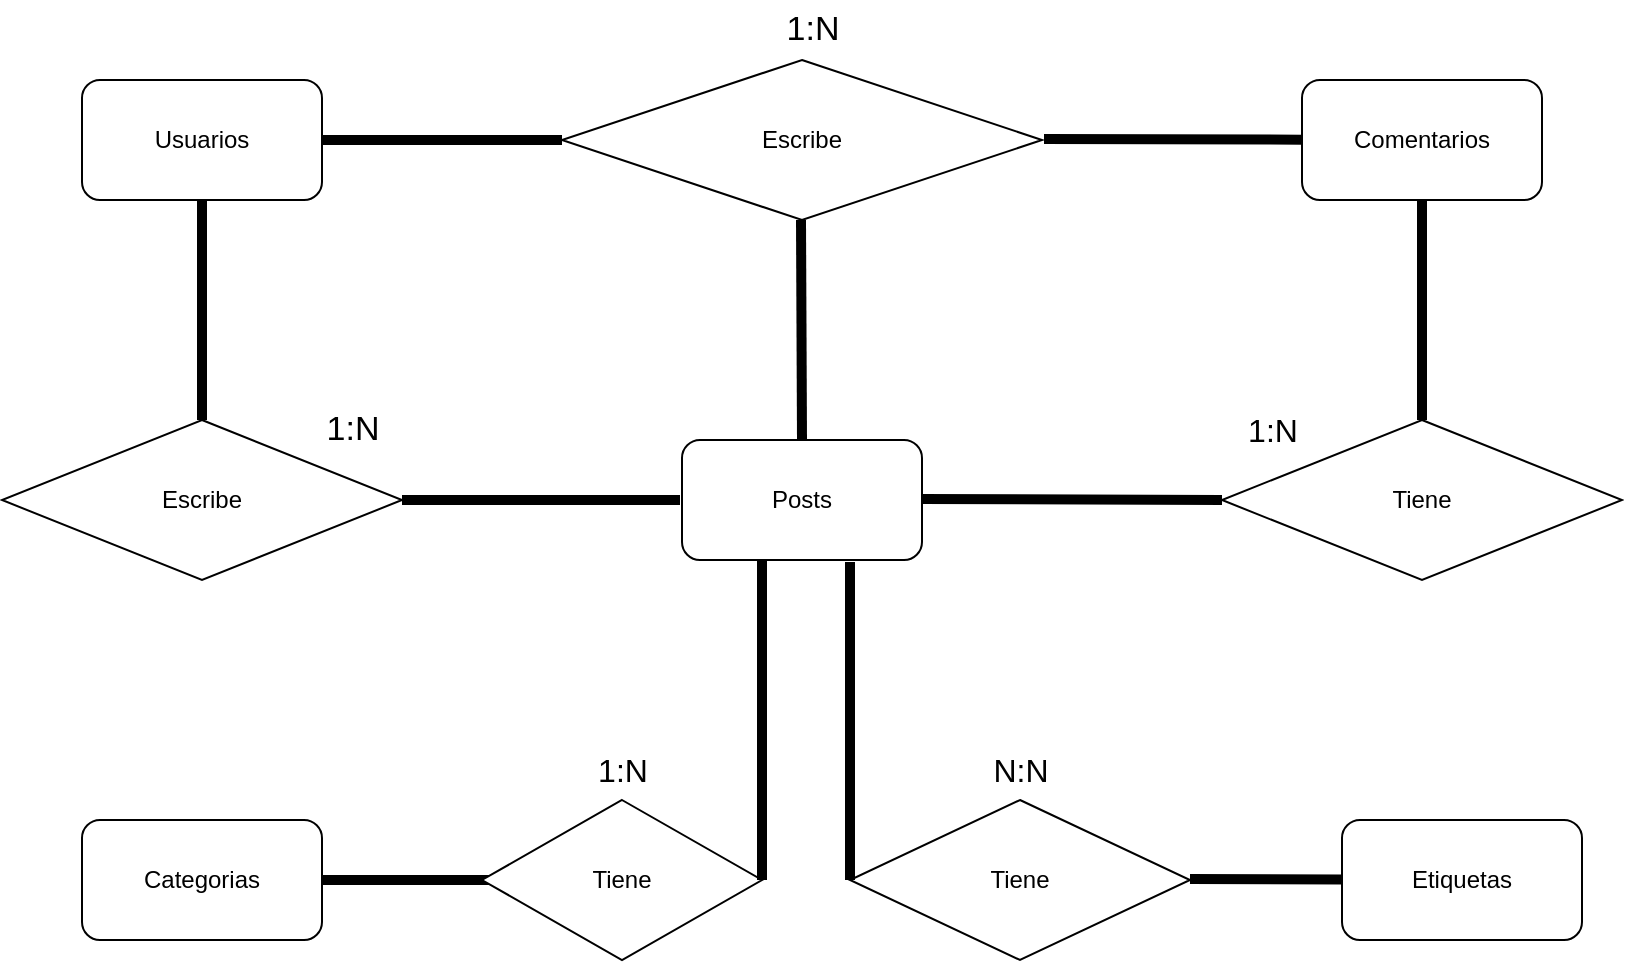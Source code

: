 <mxfile version="22.1.11" type="github">
  <diagram name="Página-1" id="mDbjD2aPrkbCkiiDM5mZ">
    <mxGraphModel dx="1434" dy="820" grid="1" gridSize="10" guides="1" tooltips="1" connect="1" arrows="1" fold="1" page="1" pageScale="1" pageWidth="827" pageHeight="1169" math="0" shadow="0">
      <root>
        <mxCell id="0" />
        <mxCell id="1" parent="0" />
        <mxCell id="Oi85JYLO62_tei0cO8lR-1" value="Usuarios" style="rounded=1;whiteSpace=wrap;html=1;" vertex="1" parent="1">
          <mxGeometry x="40" y="100" width="120" height="60" as="geometry" />
        </mxCell>
        <mxCell id="Oi85JYLO62_tei0cO8lR-4" value="Escribe" style="rhombus;whiteSpace=wrap;html=1;" vertex="1" parent="1">
          <mxGeometry x="280" y="90" width="240" height="80" as="geometry" />
        </mxCell>
        <mxCell id="Oi85JYLO62_tei0cO8lR-5" value="Comentarios" style="rounded=1;whiteSpace=wrap;html=1;" vertex="1" parent="1">
          <mxGeometry x="650" y="100" width="120" height="60" as="geometry" />
        </mxCell>
        <mxCell id="Oi85JYLO62_tei0cO8lR-7" value="Tiene" style="rhombus;whiteSpace=wrap;html=1;" vertex="1" parent="1">
          <mxGeometry x="610" y="270" width="200" height="80" as="geometry" />
        </mxCell>
        <mxCell id="Oi85JYLO62_tei0cO8lR-9" value="Escribe" style="rhombus;whiteSpace=wrap;html=1;" vertex="1" parent="1">
          <mxGeometry y="270" width="200" height="80" as="geometry" />
        </mxCell>
        <mxCell id="Oi85JYLO62_tei0cO8lR-10" value="Posts" style="rounded=1;whiteSpace=wrap;html=1;" vertex="1" parent="1">
          <mxGeometry x="340" y="280" width="120" height="60" as="geometry" />
        </mxCell>
        <mxCell id="Oi85JYLO62_tei0cO8lR-20" value="" style="endArrow=none;html=1;rounded=0;strokeWidth=5;exitX=1;exitY=0.5;exitDx=0;exitDy=0;" edge="1" parent="1" source="Oi85JYLO62_tei0cO8lR-9">
          <mxGeometry width="50" height="50" relative="1" as="geometry">
            <mxPoint x="209" y="310" as="sourcePoint" />
            <mxPoint x="339" y="310" as="targetPoint" />
          </mxGeometry>
        </mxCell>
        <mxCell id="Oi85JYLO62_tei0cO8lR-21" value="" style="endArrow=none;html=1;rounded=0;entryX=0.5;entryY=1;entryDx=0;entryDy=0;strokeWidth=5;" edge="1" parent="1" target="Oi85JYLO62_tei0cO8lR-1">
          <mxGeometry width="50" height="50" relative="1" as="geometry">
            <mxPoint x="100" y="270" as="sourcePoint" />
            <mxPoint x="150" y="220" as="targetPoint" />
          </mxGeometry>
        </mxCell>
        <mxCell id="Oi85JYLO62_tei0cO8lR-23" value="" style="endArrow=none;html=1;rounded=0;entryX=0;entryY=0.5;entryDx=0;entryDy=0;strokeWidth=5;" edge="1" parent="1" target="Oi85JYLO62_tei0cO8lR-4">
          <mxGeometry width="50" height="50" relative="1" as="geometry">
            <mxPoint x="160" y="130" as="sourcePoint" />
            <mxPoint x="210" y="80" as="targetPoint" />
          </mxGeometry>
        </mxCell>
        <mxCell id="Oi85JYLO62_tei0cO8lR-24" value="" style="endArrow=none;html=1;rounded=0;strokeWidth=5;" edge="1" parent="1" target="Oi85JYLO62_tei0cO8lR-5">
          <mxGeometry width="50" height="50" relative="1" as="geometry">
            <mxPoint x="521" y="129.5" as="sourcePoint" />
            <mxPoint x="641" y="129.5" as="targetPoint" />
          </mxGeometry>
        </mxCell>
        <mxCell id="Oi85JYLO62_tei0cO8lR-25" value="" style="endArrow=none;html=1;rounded=0;entryX=0;entryY=0.5;entryDx=0;entryDy=0;strokeWidth=5;" edge="1" parent="1" target="Oi85JYLO62_tei0cO8lR-7">
          <mxGeometry width="50" height="50" relative="1" as="geometry">
            <mxPoint x="460" y="309.5" as="sourcePoint" />
            <mxPoint x="580" y="309.5" as="targetPoint" />
          </mxGeometry>
        </mxCell>
        <mxCell id="Oi85JYLO62_tei0cO8lR-26" value="" style="endArrow=none;html=1;rounded=0;entryX=0.5;entryY=0;entryDx=0;entryDy=0;strokeWidth=5;exitX=0.5;exitY=1;exitDx=0;exitDy=0;" edge="1" parent="1" source="Oi85JYLO62_tei0cO8lR-5" target="Oi85JYLO62_tei0cO8lR-7">
          <mxGeometry width="50" height="50" relative="1" as="geometry">
            <mxPoint x="700" y="160" as="sourcePoint" />
            <mxPoint x="820" y="160" as="targetPoint" />
          </mxGeometry>
        </mxCell>
        <mxCell id="Oi85JYLO62_tei0cO8lR-27" value="" style="endArrow=none;html=1;rounded=0;strokeWidth=5;entryX=0.5;entryY=0;entryDx=0;entryDy=0;" edge="1" parent="1" target="Oi85JYLO62_tei0cO8lR-10">
          <mxGeometry width="50" height="50" relative="1" as="geometry">
            <mxPoint x="399.5" y="170" as="sourcePoint" />
            <mxPoint x="399.5" y="260" as="targetPoint" />
          </mxGeometry>
        </mxCell>
        <mxCell id="Oi85JYLO62_tei0cO8lR-28" value="Categorias" style="rounded=1;whiteSpace=wrap;html=1;" vertex="1" parent="1">
          <mxGeometry x="40" y="470" width="120" height="60" as="geometry" />
        </mxCell>
        <mxCell id="Oi85JYLO62_tei0cO8lR-29" value="" style="endArrow=none;html=1;rounded=0;strokeWidth=5;" edge="1" parent="1">
          <mxGeometry width="50" height="50" relative="1" as="geometry">
            <mxPoint x="160" y="500" as="sourcePoint" />
            <mxPoint x="250" y="500" as="targetPoint" />
          </mxGeometry>
        </mxCell>
        <mxCell id="Oi85JYLO62_tei0cO8lR-30" value="Tiene" style="rhombus;whiteSpace=wrap;html=1;" vertex="1" parent="1">
          <mxGeometry x="240" y="460" width="140" height="80" as="geometry" />
        </mxCell>
        <mxCell id="Oi85JYLO62_tei0cO8lR-31" value="" style="endArrow=none;html=1;rounded=0;strokeWidth=5;exitX=1;exitY=0.5;exitDx=0;exitDy=0;" edge="1" parent="1" source="Oi85JYLO62_tei0cO8lR-30">
          <mxGeometry width="50" height="50" relative="1" as="geometry">
            <mxPoint x="380" y="495" as="sourcePoint" />
            <mxPoint x="380" y="340" as="targetPoint" />
          </mxGeometry>
        </mxCell>
        <mxCell id="Oi85JYLO62_tei0cO8lR-33" value="Tiene" style="rhombus;whiteSpace=wrap;html=1;" vertex="1" parent="1">
          <mxGeometry x="424" y="460" width="170" height="80" as="geometry" />
        </mxCell>
        <mxCell id="Oi85JYLO62_tei0cO8lR-34" value="" style="endArrow=none;html=1;rounded=0;strokeWidth=5;" edge="1" parent="1" target="Oi85JYLO62_tei0cO8lR-35">
          <mxGeometry width="50" height="50" relative="1" as="geometry">
            <mxPoint x="594" y="499.5" as="sourcePoint" />
            <mxPoint x="664" y="499.5" as="targetPoint" />
          </mxGeometry>
        </mxCell>
        <mxCell id="Oi85JYLO62_tei0cO8lR-35" value="Etiquetas" style="rounded=1;whiteSpace=wrap;html=1;" vertex="1" parent="1">
          <mxGeometry x="670" y="470" width="120" height="60" as="geometry" />
        </mxCell>
        <mxCell id="Oi85JYLO62_tei0cO8lR-36" value="" style="endArrow=none;html=1;rounded=0;entryX=0.7;entryY=1.017;entryDx=0;entryDy=0;entryPerimeter=0;strokeWidth=5;" edge="1" parent="1" target="Oi85JYLO62_tei0cO8lR-10">
          <mxGeometry width="50" height="50" relative="1" as="geometry">
            <mxPoint x="424" y="500" as="sourcePoint" />
            <mxPoint x="474" y="450" as="targetPoint" />
          </mxGeometry>
        </mxCell>
        <mxCell id="Oi85JYLO62_tei0cO8lR-37" value="&lt;font style=&quot;font-size: 17px;&quot;&gt;1:N&lt;/font&gt;" style="text;html=1;align=center;verticalAlign=middle;resizable=0;points=[];autosize=1;strokeColor=none;fillColor=none;strokeWidth=6;" vertex="1" parent="1">
          <mxGeometry x="380" y="60" width="50" height="30" as="geometry" />
        </mxCell>
        <mxCell id="Oi85JYLO62_tei0cO8lR-38" value="&lt;font style=&quot;font-size: 16px;&quot;&gt;1:N&lt;/font&gt;" style="text;html=1;align=center;verticalAlign=middle;resizable=0;points=[];autosize=1;strokeColor=none;fillColor=none;strokeWidth=6;" vertex="1" parent="1">
          <mxGeometry x="285" y="430" width="50" height="30" as="geometry" />
        </mxCell>
        <mxCell id="Oi85JYLO62_tei0cO8lR-39" value="&lt;font style=&quot;font-size: 16px;&quot;&gt;1:N&lt;/font&gt;" style="text;html=1;align=center;verticalAlign=middle;resizable=0;points=[];autosize=1;strokeColor=none;fillColor=none;strokeWidth=6;" vertex="1" parent="1">
          <mxGeometry x="610" y="260" width="50" height="30" as="geometry" />
        </mxCell>
        <mxCell id="Oi85JYLO62_tei0cO8lR-40" value="&lt;font style=&quot;font-size: 17px;&quot;&gt;1:N&lt;/font&gt;" style="text;html=1;align=center;verticalAlign=middle;resizable=0;points=[];autosize=1;strokeColor=none;fillColor=none;strokeWidth=6;" vertex="1" parent="1">
          <mxGeometry x="150" y="260" width="50" height="30" as="geometry" />
        </mxCell>
        <mxCell id="Oi85JYLO62_tei0cO8lR-42" value="&lt;font style=&quot;font-size: 16px;&quot;&gt;N:N&lt;/font&gt;" style="text;html=1;align=center;verticalAlign=middle;resizable=0;points=[];autosize=1;strokeColor=none;fillColor=none;" vertex="1" parent="1">
          <mxGeometry x="484" y="430" width="50" height="30" as="geometry" />
        </mxCell>
      </root>
    </mxGraphModel>
  </diagram>
</mxfile>
